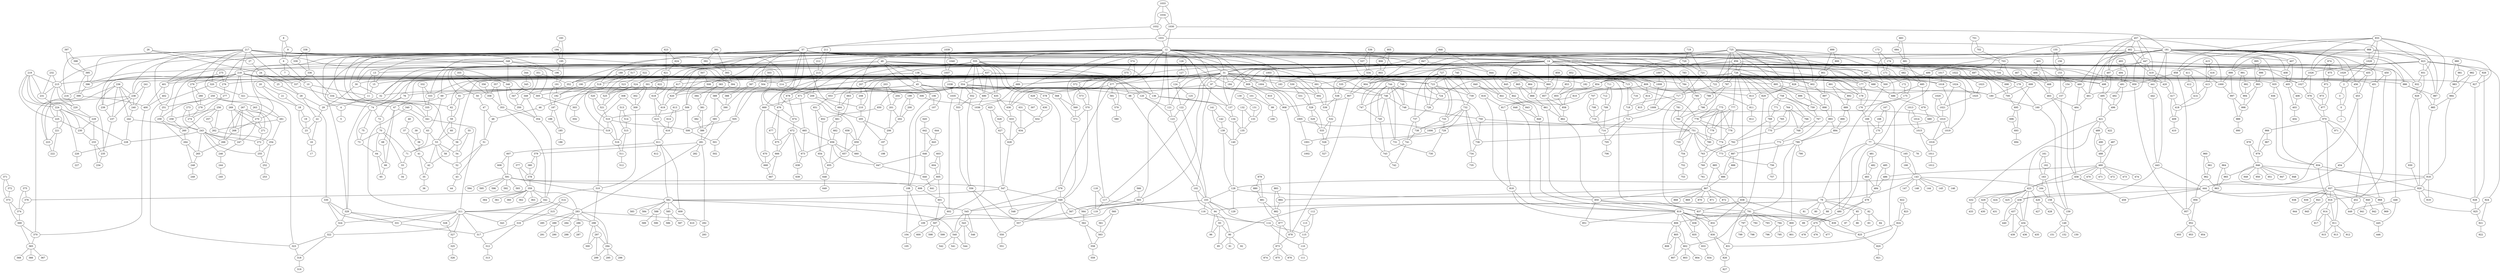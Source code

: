 graph G {
0;
1;
2;
3;
4;
5;
6;
7;
8;
9;
10;
11;
12;
13;
14;
15;
16;
17;
18;
19;
20;
21;
22;
23;
24;
25;
26;
27;
28;
29;
30;
31;
32;
33;
34;
35;
36;
37;
38;
39;
40;
41;
42;
43;
44;
45;
46;
47;
48;
49;
50;
51;
52;
53;
54;
55;
56;
57;
58;
59;
60;
61;
62;
63;
64;
65;
66;
67;
68;
69;
70;
71;
72;
73;
74;
75;
76;
77;
78;
79;
80;
81;
82;
83;
84;
85;
86;
87;
88;
89;
90;
91;
92;
93;
94;
95;
96;
97;
98;
99;
100;
101;
102;
103;
104;
105;
106;
107;
108;
109;
110;
111;
112;
113;
114;
115;
116;
117;
118;
119;
120;
121;
122;
123;
124;
125;
126;
127;
128;
129;
130;
131;
132;
133;
134;
135;
136;
137;
138;
139;
140;
141;
142;
143;
144;
145;
146;
147;
148;
149;
150;
151;
152;
153;
154;
155;
156;
157;
158;
159;
160;
161;
162;
163;
164;
165;
166;
167;
168;
169;
170;
171;
172;
173;
174;
175;
176;
177;
178;
179;
180;
181;
182;
183;
184;
185;
186;
187;
188;
189;
190;
191;
192;
193;
194;
195;
196;
197;
198;
199;
200;
201;
202;
203;
204;
205;
206;
207;
208;
209;
210;
211;
212;
213;
214;
215;
216;
217;
218;
219;
220;
221;
222;
223;
224;
225;
226;
227;
228;
229;
230;
231;
232;
233;
234;
235;
236;
237;
238;
239;
240;
241;
242;
243;
244;
245;
246;
247;
248;
249;
250;
251;
252;
253;
254;
255;
256;
257;
258;
259;
260;
261;
262;
263;
264;
265;
266;
267;
268;
269;
270;
271;
272;
273;
274;
275;
276;
277;
278;
279;
280;
281;
282;
283;
284;
285;
286;
287;
288;
289;
290;
291;
292;
293;
294;
295;
296;
297;
298;
299;
300;
301;
302;
303;
304;
305;
306;
307;
308;
309;
310;
311;
312;
313;
314;
315;
316;
317;
318;
319;
320;
321;
322;
323;
324;
325;
326;
327;
328;
329;
330;
331;
332;
333;
334;
335;
336;
337;
338;
339;
340;
341;
342;
343;
344;
345;
346;
347;
348;
349;
350;
351;
352;
353;
354;
355;
356;
357;
358;
359;
360;
361;
362;
363;
364;
365;
366;
367;
368;
369;
370;
371;
372;
373;
374;
375;
376;
377;
378;
379;
380;
381;
382;
383;
384;
385;
386;
387;
388;
389;
390;
391;
392;
393;
394;
395;
396;
397;
398;
399;
400;
401;
402;
403;
404;
405;
406;
407;
408;
409;
410;
411;
412;
413;
414;
415;
416;
417;
418;
419;
420;
421;
422;
423;
424;
425;
426;
427;
428;
429;
430;
431;
432;
433;
434;
435;
436;
437;
438;
439;
440;
441;
442;
443;
444;
445;
446;
447;
448;
449;
450;
451;
452;
453;
454;
455;
456;
457;
458;
459;
460;
461;
462;
463;
464;
465;
466;
467;
468;
469;
470;
471;
472;
473;
474;
475;
476;
477;
478;
479;
480;
481;
482;
483;
484;
485;
486;
487;
488;
489;
490;
491;
492;
493;
494;
495;
496;
497;
498;
499;
500;
501;
502;
503;
504;
505;
506;
507;
508;
509;
510;
511;
512;
513;
514;
515;
516;
517;
518;
519;
520;
521;
522;
523;
524;
525;
526;
527;
528;
529;
530;
531;
532;
533;
534;
535;
536;
537;
538;
539;
540;
541;
542;
543;
544;
545;
546;
547;
548;
549;
550;
551;
552;
553;
554;
555;
556;
557;
558;
559;
560;
561;
562;
563;
564;
565;
566;
567;
568;
569;
570;
571;
572;
573;
574;
575;
576;
577;
578;
579;
580;
581;
582;
583;
584;
585;
586;
587;
588;
589;
590;
591;
592;
593;
594;
595;
596;
597;
598;
599;
600;
601;
602;
603;
604;
605;
606;
607;
608;
609;
610;
611;
612;
613;
614;
615;
616;
617;
618;
619;
620;
621;
622;
623;
624;
625;
626;
627;
628;
629;
630;
631;
632;
633;
634;
635;
636;
637;
638;
639;
640;
641;
642;
643;
644;
645;
646;
647;
648;
649;
650;
651;
652;
653;
654;
655;
656;
657;
658;
659;
660;
661;
662;
663;
664;
665;
666;
667;
668;
669;
670;
671;
672;
673;
674;
675;
676;
677;
678;
679;
680;
681;
682;
683;
684;
685;
686;
687;
688;
689;
690;
691;
692;
693;
694;
695;
696;
697;
698;
699;
700;
701;
702;
703;
704;
705;
706;
707;
708;
709;
710;
711;
712;
713;
714;
715;
716;
717;
718;
719;
720;
721;
722;
723;
724;
725;
726;
727;
728;
729;
730;
731;
732;
733;
734;
735;
736;
737;
738;
739;
740;
741;
742;
743;
744;
745;
746;
747;
748;
749;
750;
751;
752;
753;
754;
755;
756;
757;
758;
759;
760;
761;
762;
763;
764;
765;
766;
767;
768;
769;
770;
771;
772;
773;
774;
775;
776;
777;
778;
779;
780;
781;
782;
783;
784;
785;
786;
787;
788;
789;
790;
791;
792;
793;
794;
795;
796;
797;
798;
799;
800;
801;
802;
803;
804;
805;
806;
807;
808;
809;
810;
811;
812;
813;
814;
815;
816;
817;
818;
819;
820;
821;
822;
823;
824;
825;
826;
827;
828;
829;
830;
831;
832;
833;
834;
835;
836;
837;
838;
839;
840;
841;
842;
843;
844;
845;
846;
847;
848;
849;
850;
851;
852;
853;
854;
855;
856;
857;
858;
859;
860;
861;
862;
863;
864;
865;
866;
867;
868;
869;
870;
871;
872;
873;
874;
875;
876;
877;
878;
879;
880;
881;
882;
883;
884;
885;
886;
887;
888;
889;
890;
891;
892;
893;
894;
895;
896;
897;
898;
899;
900;
901;
902;
903;
904;
905;
906;
907;
908;
909;
910;
911;
912;
913;
914;
915;
916;
917;
918;
919;
920;
921;
922;
923;
924;
925;
926;
927;
928;
929;
930;
931;
932;
933;
934;
935;
936;
937;
938;
939;
940;
941;
942;
943;
944;
945;
946;
947;
948;
949;
950;
951;
952;
953;
954;
955;
956;
957;
958;
959;
960;
961;
962;
963;
964;
965;
966;
967;
968;
969;
970;
971;
972;
973;
974;
975;
976;
977;
978;
979;
980;
981;
982;
983;
984;
985;
986;
987;
988;
989;
990;
991;
992;
993;
994;
995;
996;
997;
998;
999;
1000;
1001;
1002;
1003;
1004;
1005;
1006;
1007;
1008;
1009;
1010;
1011;
1012;
1013;
1014;
1015;
1016;
1017;
1018;
1019;
1020;
1021;
1022;
1023;
1024;
1025;
1026;
1027;
1028;
1029;
1030;
1031;
1032;
1033;
1034;
1035;
1036;
1037;
1038;
1039;
1040;
0--1 ;
2--3 ;
2--0 ;
3--0 ;
4--5 ;
6--7 ;
8--9 ;
8--6 ;
9--6 ;
6--10 ;
7--10 ;
10--4 ;
11--4 ;
12--13 ;
14--13 ;
10--11 ;
13--11 ;
15--11 ;
16--17 ;
18--19 ;
20--21 ;
20--18 ;
21--18 ;
22--23 ;
18--23 ;
19--23 ;
22--16 ;
23--16 ;
24--25 ;
26--27 ;
26--24 ;
27--24 ;
24--28 ;
25--28 ;
28--22 ;
29--22 ;
12--30 ;
14--30 ;
31--30 ;
28--29 ;
30--29 ;
32--29 ;
33--34 ;
35--36 ;
37--38 ;
39--38 ;
40--37 ;
37--41 ;
38--41 ;
41--35 ;
42--35 ;
43--44 ;
45--46 ;
47--48 ;
46--48 ;
49--50 ;
45--50 ;
50--47 ;
47--51 ;
48--51 ;
51--43 ;
52--43 ;
51--52 ;
53--52 ;
54--52 ;
53--54 ;
55--54 ;
56--54 ;
55--56 ;
57--56 ;
31--56 ;
53--58 ;
56--58 ;
41--42 ;
53--42 ;
58--42 ;
59--60 ;
61--62 ;
57--62 ;
31--62 ;
49--61 ;
45--61 ;
61--59 ;
62--59 ;
63--53 ;
59--53 ;
60--53 ;
64--65 ;
66--65 ;
67--68 ;
64--66 ;
67--66 ;
68--66 ;
69--67 ;
57--67 ;
31--67 ;
49--69 ;
45--69 ;
69--63 ;
67--63 ;
70--71 ;
63--71 ;
53--71 ;
70--33 ;
71--33 ;
72--70 ;
70--64 ;
73--64 ;
74--75 ;
70--73 ;
74--73 ;
75--73 ;
76--74 ;
57--74 ;
31--74 ;
76--72 ;
74--72 ;
49--76 ;
45--76 ;
77--78 ;
79--80 ;
79--81 ;
82--83 ;
82--84 ;
79--82 ;
85--86 ;
85--87 ;
79--85 ;
88--89 ;
77--88 ;
79--88 ;
90--91 ;
90--92 ;
93--90 ;
79--90 ;
94--90 ;
93--95 ;
90--95 ;
94--93 ;
94--96 ;
93--96 ;
97--98 ;
49--98 ;
45--98 ;
99--100 ;
97--101 ;
97--99 ;
101--99 ;
12--97 ;
31--97 ;
97--102 ;
98--102 ;
79--94 ;
102--94 ;
103--94 ;
104--105 ;
106--107 ;
45--107 ;
49--106 ;
45--106 ;
106--108 ;
107--108 ;
108--104 ;
109--104 ;
110--111 ;
112--113 ;
114--115 ;
112--115 ;
113--115 ;
114--110 ;
115--110 ;
103--114 ;
116--114 ;
103--116 ;
117--116 ;
118--117 ;
12--117 ;
31--117 ;
103--119 ;
118--119 ;
117--119 ;
108--109 ;
103--109 ;
119--109 ;
120--121 ;
12--121 ;
31--121 ;
49--120 ;
45--120 ;
122--123 ;
120--123 ;
121--123 ;
124--125 ;
126--127 ;
126--124 ;
127--124 ;
124--122 ;
125--122 ;
128--103 ;
102--103 ;
122--103 ;
123--103 ;
128--129 ;
103--129 ;
130--131 ;
132--133 ;
130--133 ;
131--133 ;
134--135 ;
132--135 ;
133--135 ;
136--137 ;
12--137 ;
14--137 ;
31--137 ;
49--136 ;
138--136 ;
45--136 ;
136--134 ;
137--134 ;
139--140 ;
134--140 ;
135--140 ;
141--142 ;
141--139 ;
142--139 ;
143--128 ;
139--128 ;
140--128 ;
77--79 ;
143--79 ;
128--79 ;
143--144 ;
143--145 ;
143--146 ;
143--147 ;
143--148 ;
149--150 ;
149--151 ;
149--152 ;
153--154 ;
155--156 ;
155--153 ;
156--153 ;
153--157 ;
154--157 ;
158--159 ;
157--159 ;
160--159 ;
158--149 ;
159--149 ;
161--162 ;
161--163 ;
162--163 ;
163--158 ;
164--158 ;
163--164 ;
143--164 ;
165--166 ;
165--143 ;
166--143 ;
77--165 ;
167--168 ;
169--170 ;
167--170 ;
168--170 ;
169--77 ;
170--77 ;
171--172 ;
173--174 ;
173--171 ;
174--171 ;
171--175 ;
172--175 ;
175--169 ;
176--169 ;
12--177 ;
14--177 ;
31--177 ;
175--176 ;
177--176 ;
178--176 ;
177--178 ;
49--178 ;
138--178 ;
45--178 ;
138--45 ;
49--45 ;
30--32 ;
49--32 ;
138--32 ;
45--32 ;
49--138 ;
13--15 ;
49--15 ;
138--15 ;
179--180 ;
49--180 ;
138--180 ;
45--180 ;
157--160 ;
179--160 ;
180--160 ;
12--179 ;
14--179 ;
31--179 ;
181--182 ;
31--182 ;
14--182 ;
12--183 ;
31--183 ;
14--183 ;
57--184 ;
31--184 ;
14--184 ;
185--186 ;
187--188 ;
187--185 ;
188--185 ;
189--190 ;
12--189 ;
14--189 ;
191--192 ;
189--192 ;
190--192 ;
191--187 ;
192--187 ;
193--194 ;
193--195 ;
194--195 ;
195--191 ;
196--191 ;
197--198 ;
199--200 ;
201--202 ;
199--202 ;
200--202 ;
203--204 ;
203--201 ;
204--201 ;
205--206 ;
201--206 ;
202--206 ;
205--197 ;
206--197 ;
207--208 ;
12--207 ;
14--207 ;
31--207 ;
209--210 ;
207--210 ;
208--210 ;
209--205 ;
210--205 ;
211--212 ;
211--213 ;
212--213 ;
213--209 ;
214--209 ;
215--216 ;
217--216 ;
218--216 ;
219--220 ;
215--220 ;
216--220 ;
221--222 ;
223--222 ;
224--221 ;
225--221 ;
226--227 ;
224--226 ;
228--226 ;
229--230 ;
224--230 ;
225--230 ;
219--224 ;
231--224 ;
219--231 ;
232--231 ;
215--231 ;
219--215 ;
232--215 ;
57--215 ;
31--215 ;
224--225 ;
219--225 ;
215--225 ;
219--229 ;
220--229 ;
229--233 ;
230--233 ;
233--234 ;
235--234 ;
233--235 ;
236--235 ;
237--235 ;
238--239 ;
217--239 ;
218--239 ;
236--237 ;
238--237 ;
239--237 ;
236--240 ;
241--240 ;
238--240 ;
236--238 ;
241--238 ;
57--238 ;
31--238 ;
221--223 ;
236--223 ;
238--223 ;
236--242 ;
240--242 ;
224--228 ;
242--228 ;
243--228 ;
244--245 ;
246--244 ;
243--246 ;
247--246 ;
248--249 ;
250--251 ;
217--251 ;
218--251 ;
252--253 ;
254--252 ;
255--252 ;
256--257 ;
256--258 ;
218--258 ;
259--260 ;
256--260 ;
258--260 ;
261--262 ;
256--262 ;
257--262 ;
261--254 ;
262--254 ;
250--263 ;
250--261 ;
263--261 ;
250--259 ;
251--259 ;
259--264 ;
260--264 ;
264--248 ;
265--248 ;
264--265 ;
243--265 ;
266--265 ;
243--266 ;
267--266 ;
268--266 ;
267--268 ;
269--268 ;
270--268 ;
218--269 ;
267--271 ;
269--271 ;
270--271 ;
267--270 ;
269--270 ;
57--270 ;
31--270 ;
243--247 ;
267--247 ;
270--247 ;
243--272 ;
267--272 ;
271--272 ;
254--255 ;
243--255 ;
272--255 ;
242--243 ;
273--243 ;
274--243 ;
275--276 ;
57--276 ;
31--276 ;
275--277 ;
276--277 ;
273--274 ;
277--274 ;
278--274 ;
279--280 ;
277--278 ;
279--278 ;
280--278 ;
217--279 ;
218--279 ;
281--282 ;
283--284 ;
283--285 ;
286--287 ;
286--288 ;
283--286 ;
289--290 ;
289--291 ;
283--289 ;
292--293 ;
281--292 ;
283--292 ;
294--295 ;
294--296 ;
297--294 ;
283--294 ;
298--294 ;
297--299 ;
294--299 ;
298--297 ;
298--300 ;
297--300 ;
301--302 ;
303--304 ;
301--305 ;
217--305 ;
218--305 ;
301--303 ;
305--303 ;
306--307 ;
301--306 ;
12--301 ;
31--301 ;
308--309 ;
301--309 ;
302--309 ;
308--310 ;
309--310 ;
283--298 ;
310--298 ;
311--298 ;
312--313 ;
314--315 ;
314--316 ;
315--316 ;
316--312 ;
317--312 ;
318--319 ;
320--321 ;
218--321 ;
217--320 ;
218--320 ;
322--323 ;
320--323 ;
321--323 ;
322--318 ;
323--318 ;
311--322 ;
324--322 ;
325--326 ;
327--325 ;
311--327 ;
328--327 ;
311--328 ;
329--328 ;
330--329 ;
12--329 ;
31--329 ;
311--324 ;
330--324 ;
329--324 ;
218--330 ;
311--331 ;
330--331 ;
329--331 ;
316--317 ;
311--317 ;
331--317 ;
332--333 ;
12--333 ;
31--333 ;
334--335 ;
332--335 ;
333--335 ;
336--337 ;
217--337 ;
218--337 ;
338--339 ;
338--336 ;
339--336 ;
336--334 ;
337--334 ;
340--341 ;
334--341 ;
335--341 ;
342--311 ;
310--311 ;
340--311 ;
341--311 ;
342--343 ;
311--343 ;
344--345 ;
346--347 ;
344--347 ;
345--347 ;
217--346 ;
348--346 ;
218--346 ;
349--350 ;
346--350 ;
347--350 ;
351--352 ;
12--352 ;
14--352 ;
31--352 ;
351--349 ;
352--349 ;
353--354 ;
349--354 ;
350--354 ;
355--356 ;
357--358 ;
355--358 ;
356--358 ;
357--353 ;
358--353 ;
359--342 ;
353--342 ;
354--342 ;
281--283 ;
359--283 ;
342--283 ;
359--360 ;
359--361 ;
359--362 ;
359--363 ;
359--364 ;
365--366 ;
365--367 ;
365--368 ;
369--365 ;
370--365 ;
371--372 ;
371--373 ;
372--373 ;
373--369 ;
374--369 ;
373--374 ;
375--374 ;
376--374 ;
375--376 ;
359--376 ;
377--359 ;
378--359 ;
379--380 ;
377--378 ;
379--378 ;
380--378 ;
281--379 ;
381--382 ;
383--384 ;
383--381 ;
384--381 ;
385--386 ;
381--386 ;
382--386 ;
385--281 ;
386--281 ;
387--388 ;
12--387 ;
14--387 ;
31--387 ;
389--390 ;
387--390 ;
388--390 ;
389--385 ;
390--385 ;
391--392 ;
391--393 ;
392--393 ;
393--389 ;
394--389 ;
393--394 ;
217--394 ;
348--394 ;
218--394 ;
348--218 ;
217--218 ;
213--214 ;
217--214 ;
348--214 ;
218--214 ;
217--348 ;
195--196 ;
217--196 ;
348--196 ;
395--396 ;
217--396 ;
348--396 ;
218--396 ;
397--398 ;
397--395 ;
398--395 ;
395--399 ;
396--399 ;
369--370 ;
399--370 ;
400--370 ;
401--402 ;
399--400 ;
401--400 ;
402--400 ;
12--401 ;
14--401 ;
31--401 ;
403--404 ;
405--406 ;
405--403 ;
406--403 ;
407--408 ;
181--408 ;
14--408 ;
407--405 ;
408--405 ;
409--410 ;
411--412 ;
413--414 ;
411--414 ;
412--414 ;
415--416 ;
415--413 ;
416--413 ;
417--418 ;
413--418 ;
414--418 ;
417--409 ;
418--409 ;
419--420 ;
181--420 ;
14--420 ;
31--420 ;
419--417 ;
420--417 ;
421--422 ;
423--424 ;
423--425 ;
426--427 ;
426--428 ;
423--426 ;
429--430 ;
429--431 ;
423--429 ;
432--433 ;
421--432 ;
423--432 ;
434--435 ;
434--436 ;
437--434 ;
423--434 ;
438--434 ;
437--439 ;
434--439 ;
438--437 ;
438--440 ;
437--440 ;
441--442 ;
181--441 ;
31--441 ;
441--443 ;
442--443 ;
423--438 ;
443--438 ;
444--438 ;
445--446 ;
447--448 ;
448--445 ;
449--445 ;
450--451 ;
181--451 ;
31--451 ;
447--450 ;
444--452 ;
450--452 ;
451--452 ;
448--449 ;
444--449 ;
452--449 ;
453--454 ;
455--456 ;
181--456 ;
31--456 ;
457--455 ;
447--455 ;
455--453 ;
456--453 ;
458--444 ;
443--444 ;
453--444 ;
454--444 ;
458--459 ;
444--459 ;
460--461 ;
457--461 ;
462--461 ;
447--461 ;
181--460 ;
14--460 ;
31--460 ;
463--464 ;
460--464 ;
461--464 ;
465--466 ;
467--468 ;
465--468 ;
466--468 ;
467--463 ;
468--463 ;
469--458 ;
463--458 ;
464--458 ;
421--423 ;
469--423 ;
458--423 ;
469--470 ;
469--471 ;
469--472 ;
469--473 ;
469--474 ;
475--476 ;
475--477 ;
475--478 ;
479--475 ;
480--475 ;
481--482 ;
481--483 ;
482--483 ;
483--479 ;
484--479 ;
483--484 ;
485--484 ;
486--484 ;
485--486 ;
469--486 ;
487--469 ;
488--469 ;
489--490 ;
487--488 ;
489--488 ;
490--488 ;
421--489 ;
491--492 ;
493--494 ;
493--491 ;
494--491 ;
495--496 ;
491--496 ;
492--496 ;
495--421 ;
496--421 ;
497--498 ;
181--498 ;
14--498 ;
31--498 ;
497--495 ;
498--495 ;
457--497 ;
462--497 ;
447--497 ;
462--447 ;
457--447 ;
457--419 ;
462--419 ;
447--419 ;
457--462 ;
457--407 ;
462--407 ;
457--499 ;
462--499 ;
447--499 ;
479--480 ;
499--480 ;
500--480 ;
499--500 ;
181--500 ;
14--500 ;
31--500 ;
501--502 ;
503--504 ;
57--504 ;
31--504 ;
503--505 ;
504--505 ;
505--501 ;
506--501 ;
507--508 ;
57--508 ;
31--508 ;
507--509 ;
508--509 ;
505--506 ;
509--506 ;
510--506 ;
511--512 ;
513--514 ;
513--515 ;
514--515 ;
515--511 ;
516--511 ;
517--518 ;
57--518 ;
31--518 ;
510--519 ;
517--519 ;
518--519 ;
515--516 ;
510--516 ;
519--516 ;
509--510 ;
520--510 ;
521--510 ;
522--523 ;
524--525 ;
522--525 ;
523--525 ;
520--521 ;
524--521 ;
525--521 ;
57--524 ;
31--524 ;
526--527 ;
528--529 ;
530--531 ;
530--528 ;
531--528 ;
532--533 ;
528--533 ;
529--533 ;
532--526 ;
533--526 ;
534--535 ;
536--537 ;
536--534 ;
537--534 ;
534--538 ;
535--538 ;
538--532 ;
539--532 ;
540--541 ;
540--542 ;
543--544 ;
540--544 ;
545--543 ;
545--546 ;
543--546 ;
547--548 ;
549--548 ;
550--551 ;
552--553 ;
554--553 ;
555--552 ;
554--552 ;
552--556 ;
553--556 ;
556--550 ;
557--550 ;
558--559 ;
560--561 ;
562--563 ;
560--563 ;
561--563 ;
562--558 ;
563--558 ;
549--562 ;
564--562 ;
549--564 ;
565--564 ;
566--565 ;
12--565 ;
31--565 ;
549--567 ;
566--567 ;
565--567 ;
556--557 ;
549--557 ;
567--557 ;
568--569 ;
12--569 ;
31--569 ;
555--568 ;
554--568 ;
570--571 ;
568--571 ;
569--571 ;
572--573 ;
574--575 ;
574--572 ;
575--572 ;
572--570 ;
573--570 ;
547--549 ;
576--549 ;
570--549 ;
571--549 ;
577--578 ;
555--578 ;
554--578 ;
579--580 ;
577--581 ;
577--579 ;
581--579 ;
12--577 ;
31--577 ;
577--576 ;
578--576 ;
582--545 ;
576--545 ;
549--545 ;
543--540 ;
582--540 ;
545--540 ;
582--583 ;
582--584 ;
585--586 ;
585--587 ;
582--585 ;
588--589 ;
588--590 ;
582--588 ;
591--592 ;
591--593 ;
591--594 ;
591--595 ;
591--596 ;
597--598 ;
597--599 ;
597--600 ;
601--597 ;
602--597 ;
603--604 ;
603--605 ;
604--605 ;
605--601 ;
606--601 ;
605--606 ;
591--606 ;
607--608 ;
609--610 ;
611--609 ;
582--609 ;
611--612 ;
613--614 ;
615--616 ;
613--616 ;
614--616 ;
12--617 ;
14--617 ;
31--617 ;
618--619 ;
617--619 ;
620--619 ;
621--622 ;
623--624 ;
623--621 ;
624--621 ;
621--618 ;
622--618 ;
618--615 ;
619--615 ;
615--611 ;
616--611 ;
611--607 ;
607--591 ;
608--591 ;
611--582 ;
591--582 ;
547--582 ;
625--626 ;
625--627 ;
626--627 ;
591--547 ;
627--547 ;
628--547 ;
629--630 ;
631--632 ;
629--632 ;
630--632 ;
633--634 ;
631--634 ;
632--634 ;
627--628 ;
633--628 ;
634--628 ;
635--636 ;
12--636 ;
14--636 ;
31--636 ;
635--633 ;
636--633 ;
555--635 ;
637--635 ;
554--635 ;
638--639 ;
640--641 ;
642--643 ;
644--643 ;
645--642 ;
642--646 ;
643--646 ;
646--640 ;
647--640 ;
648--649 ;
554--650 ;
651--652 ;
650--652 ;
555--653 ;
554--653 ;
653--651 ;
651--654 ;
652--654 ;
654--648 ;
655--648 ;
654--655 ;
656--655 ;
657--655 ;
656--657 ;
658--657 ;
659--657 ;
658--659 ;
57--659 ;
31--659 ;
656--660 ;
659--660 ;
646--647 ;
656--647 ;
660--647 ;
661--662 ;
663--664 ;
57--664 ;
31--664 ;
555--663 ;
554--663 ;
663--661 ;
664--661 ;
665--656 ;
661--656 ;
662--656 ;
666--667 ;
668--667 ;
669--670 ;
666--668 ;
669--668 ;
670--668 ;
671--669 ;
57--669 ;
31--669 ;
555--671 ;
554--671 ;
671--665 ;
669--665 ;
672--673 ;
665--673 ;
656--673 ;
672--638 ;
673--638 ;
674--672 ;
672--666 ;
675--666 ;
676--677 ;
672--675 ;
676--675 ;
677--675 ;
678--676 ;
57--676 ;
31--676 ;
678--674 ;
676--674 ;
555--678 ;
554--678 ;
637--554 ;
555--554 ;
617--620 ;
555--620 ;
637--620 ;
554--620 ;
679--680 ;
681--682 ;
683--684 ;
683--681 ;
684--681 ;
681--685 ;
682--685 ;
685--679 ;
686--679 ;
12--687 ;
14--687 ;
685--686 ;
687--686 ;
688--686 ;
687--688 ;
555--688 ;
637--688 ;
555--637 ;
689--690 ;
555--690 ;
637--690 ;
554--690 ;
691--692 ;
555--692 ;
637--692 ;
554--692 ;
538--539 ;
691--539 ;
692--539 ;
12--691 ;
14--691 ;
31--691 ;
693--694 ;
695--696 ;
695--693 ;
696--693 ;
697--698 ;
12--697 ;
14--697 ;
699--700 ;
697--700 ;
698--700 ;
699--695 ;
700--695 ;
701--702 ;
701--703 ;
702--703 ;
703--699 ;
704--699 ;
705--706 ;
707--708 ;
709--710 ;
707--710 ;
708--710 ;
711--712 ;
711--709 ;
712--709 ;
713--714 ;
709--714 ;
710--714 ;
713--705 ;
714--705 ;
715--716 ;
12--715 ;
14--715 ;
31--715 ;
717--718 ;
715--718 ;
716--718 ;
717--713 ;
718--713 ;
719--720 ;
719--721 ;
720--721 ;
721--717 ;
722--717 ;
723--724 ;
725--724 ;
726--724 ;
727--728 ;
723--728 ;
724--728 ;
729--730 ;
731--730 ;
732--729 ;
733--729 ;
734--735 ;
732--734 ;
736--734 ;
737--738 ;
732--738 ;
733--738 ;
727--732 ;
739--732 ;
727--739 ;
740--739 ;
723--739 ;
727--723 ;
740--723 ;
57--723 ;
31--723 ;
732--733 ;
727--733 ;
723--733 ;
727--737 ;
728--737 ;
737--741 ;
738--741 ;
741--742 ;
743--742 ;
741--743 ;
744--743 ;
745--743 ;
746--747 ;
725--747 ;
726--747 ;
744--745 ;
746--745 ;
747--745 ;
744--748 ;
749--748 ;
746--748 ;
744--746 ;
749--746 ;
57--746 ;
31--746 ;
729--731 ;
744--731 ;
746--731 ;
744--750 ;
748--750 ;
732--736 ;
750--736 ;
751--736 ;
752--753 ;
754--752 ;
751--754 ;
755--754 ;
756--757 ;
758--759 ;
725--759 ;
726--759 ;
760--761 ;
762--760 ;
763--760 ;
764--765 ;
764--766 ;
726--766 ;
767--768 ;
764--768 ;
766--768 ;
769--770 ;
764--770 ;
765--770 ;
769--762 ;
770--762 ;
758--771 ;
758--769 ;
771--769 ;
758--767 ;
759--767 ;
767--772 ;
768--772 ;
772--756 ;
773--756 ;
772--773 ;
751--773 ;
774--773 ;
751--774 ;
775--774 ;
776--774 ;
775--776 ;
777--776 ;
778--776 ;
726--777 ;
775--779 ;
777--779 ;
778--779 ;
775--778 ;
777--778 ;
57--778 ;
31--778 ;
751--755 ;
775--755 ;
778--755 ;
751--780 ;
775--780 ;
779--780 ;
762--763 ;
751--763 ;
780--763 ;
750--751 ;
781--751 ;
782--751 ;
783--784 ;
57--784 ;
31--784 ;
783--785 ;
784--785 ;
781--782 ;
785--782 ;
786--782 ;
787--788 ;
785--786 ;
787--786 ;
788--786 ;
725--787 ;
726--787 ;
789--790 ;
791--792 ;
791--793 ;
794--795 ;
794--796 ;
791--794 ;
797--798 ;
797--799 ;
791--797 ;
800--801 ;
789--800 ;
791--800 ;
802--803 ;
802--804 ;
805--802 ;
791--802 ;
806--802 ;
805--807 ;
802--807 ;
806--805 ;
806--808 ;
805--808 ;
809--810 ;
811--812 ;
809--813 ;
725--813 ;
726--813 ;
809--811 ;
813--811 ;
814--815 ;
809--814 ;
12--809 ;
31--809 ;
816--817 ;
809--817 ;
810--817 ;
816--818 ;
817--818 ;
791--806 ;
818--806 ;
819--806 ;
820--821 ;
822--823 ;
822--824 ;
823--824 ;
824--820 ;
825--820 ;
826--827 ;
828--829 ;
726--829 ;
725--828 ;
726--828 ;
830--831 ;
828--831 ;
829--831 ;
830--826 ;
831--826 ;
819--830 ;
832--830 ;
833--834 ;
835--833 ;
819--835 ;
836--835 ;
819--836 ;
837--836 ;
838--837 ;
12--837 ;
31--837 ;
819--832 ;
838--832 ;
837--832 ;
726--838 ;
819--839 ;
838--839 ;
837--839 ;
824--825 ;
819--825 ;
839--825 ;
840--841 ;
12--841 ;
31--841 ;
842--843 ;
840--843 ;
841--843 ;
844--845 ;
725--845 ;
726--845 ;
846--847 ;
846--844 ;
847--844 ;
844--842 ;
845--842 ;
848--849 ;
842--849 ;
843--849 ;
818--819 ;
850--819 ;
848--819 ;
849--819 ;
850--851 ;
819--851 ;
852--853 ;
854--855 ;
852--855 ;
853--855 ;
725--854 ;
856--854 ;
726--854 ;
857--858 ;
854--858 ;
855--858 ;
859--860 ;
12--860 ;
14--860 ;
31--860 ;
859--857 ;
860--857 ;
861--862 ;
857--862 ;
858--862 ;
863--864 ;
865--866 ;
863--866 ;
864--866 ;
865--861 ;
866--861 ;
867--850 ;
861--850 ;
862--850 ;
789--791 ;
867--791 ;
850--791 ;
867--868 ;
867--869 ;
867--870 ;
867--871 ;
867--872 ;
873--874 ;
873--875 ;
873--876 ;
877--873 ;
878--873 ;
879--880 ;
879--881 ;
880--881 ;
881--877 ;
882--877 ;
881--882 ;
883--882 ;
884--882 ;
883--884 ;
867--884 ;
885--867 ;
886--867 ;
887--888 ;
885--886 ;
887--886 ;
888--886 ;
789--887 ;
889--890 ;
891--892 ;
891--889 ;
892--889 ;
893--894 ;
889--894 ;
890--894 ;
893--789 ;
894--789 ;
895--896 ;
12--895 ;
14--895 ;
31--895 ;
897--898 ;
895--898 ;
896--898 ;
897--893 ;
898--893 ;
899--900 ;
899--901 ;
900--901 ;
901--897 ;
902--897 ;
901--902 ;
725--902 ;
856--902 ;
726--902 ;
856--726 ;
725--726 ;
721--722 ;
725--722 ;
856--722 ;
726--722 ;
725--856 ;
703--704 ;
725--704 ;
856--704 ;
903--904 ;
725--904 ;
856--904 ;
726--904 ;
905--906 ;
905--903 ;
906--903 ;
903--907 ;
904--907 ;
877--878 ;
907--878 ;
908--878 ;
909--910 ;
907--908 ;
909--908 ;
910--908 ;
12--909 ;
14--909 ;
31--909 ;
911--912 ;
911--913 ;
914--915 ;
911--915 ;
916--914 ;
916--917 ;
914--917 ;
918--919 ;
920--919 ;
921--922 ;
923--924 ;
924--921 ;
925--921 ;
926--927 ;
181--927 ;
31--927 ;
923--926 ;
920--928 ;
926--928 ;
927--928 ;
924--925 ;
920--925 ;
928--925 ;
929--930 ;
931--932 ;
181--932 ;
31--932 ;
933--931 ;
923--931 ;
931--929 ;
932--929 ;
934--920 ;
918--920 ;
929--920 ;
930--920 ;
935--936 ;
181--935 ;
31--935 ;
935--934 ;
936--934 ;
937--916 ;
934--916 ;
920--916 ;
914--911 ;
937--911 ;
916--911 ;
937--938 ;
937--939 ;
940--941 ;
940--942 ;
937--940 ;
943--944 ;
943--945 ;
937--943 ;
946--947 ;
946--948 ;
946--949 ;
946--950 ;
946--951 ;
952--953 ;
952--954 ;
952--955 ;
956--957 ;
958--957 ;
959--957 ;
956--952 ;
957--952 ;
960--961 ;
960--962 ;
961--962 ;
962--956 ;
963--956 ;
962--963 ;
964--963 ;
965--963 ;
964--965 ;
946--965 ;
966--967 ;
968--969 ;
970--968 ;
937--968 ;
970--971 ;
972--973 ;
974--975 ;
974--972 ;
975--972 ;
976--977 ;
972--977 ;
973--977 ;
976--970 ;
977--970 ;
970--966 ;
978--979 ;
966--979 ;
967--979 ;
978--946 ;
979--946 ;
970--937 ;
946--937 ;
918--937 ;
980--981 ;
982--983 ;
980--983 ;
981--983 ;
982--984 ;
983--984 ;
946--918 ;
984--918 ;
985--918 ;
986--987 ;
933--987 ;
988--987 ;
923--987 ;
984--985 ;
986--985 ;
987--985 ;
181--986 ;
14--986 ;
31--986 ;
989--990 ;
991--992 ;
993--994 ;
991--994 ;
992--994 ;
995--996 ;
995--993 ;
996--993 ;
997--998 ;
993--998 ;
994--998 ;
997--989 ;
998--989 ;
999--997 ;
1000--997 ;
999--1000 ;
181--1000 ;
14--1000 ;
31--1000 ;
1001--1002 ;
1003--1004 ;
57--1004 ;
31--1004 ;
1003--1005 ;
1004--1005 ;
1005--1001 ;
1006--1001 ;
1007--1008 ;
57--1008 ;
31--1008 ;
1007--1009 ;
1008--1009 ;
1005--1006 ;
1009--1006 ;
1010--1006 ;
1011--1012 ;
1013--1014 ;
1013--1015 ;
1014--1015 ;
1015--1011 ;
1016--1011 ;
1017--1018 ;
57--1018 ;
31--1018 ;
1010--1019 ;
1017--1019 ;
1018--1019 ;
1015--1016 ;
1010--1016 ;
1019--1016 ;
1009--1010 ;
1020--1010 ;
1021--1010 ;
1022--1023 ;
1024--1025 ;
1022--1025 ;
1023--1025 ;
1020--1021 ;
1024--1021 ;
1025--1021 ;
57--1024 ;
31--1024 ;
181--31 ;
57--31 ;
14--31 ;
12--31 ;
1026--1027 ;
181--1027 ;
14--1027 ;
31--1027 ;
1026--976 ;
1027--976 ;
933--1026 ;
988--1026 ;
923--1026 ;
988--923 ;
933--923 ;
933--999 ;
988--999 ;
923--999 ;
933--988 ;
933--958 ;
988--958 ;
923--958 ;
933--1028 ;
988--1028 ;
1028--2 ;
1029--2 ;
1028--1029 ;
181--1029 ;
14--1029 ;
57--14 ;
12--14 ;
181--14 ;
958--959 ;
181--959 ;
14--959 ;
31--959 ;
1030--181 ;
1031--181 ;
1032--1031 ;
1030--1031 ;
1032--57 ;
1031--57 ;
1033--1034 ;
1033--1032 ;
1034--1032 ;
1033--1030 ;
1034--1030 ;
1030--12 ;
1031--12 ;
12--689 ;
14--689 ;
31--689 ;
1035--1036 ;
689--1036 ;
690--1036 ;
601--602 ;
1035--602 ;
1036--602 ;
1037--1038 ;
1037--1035 ;
1038--1035 ;
1039--1040 ;
1039--1037 ;
1040--1037 ;
}
